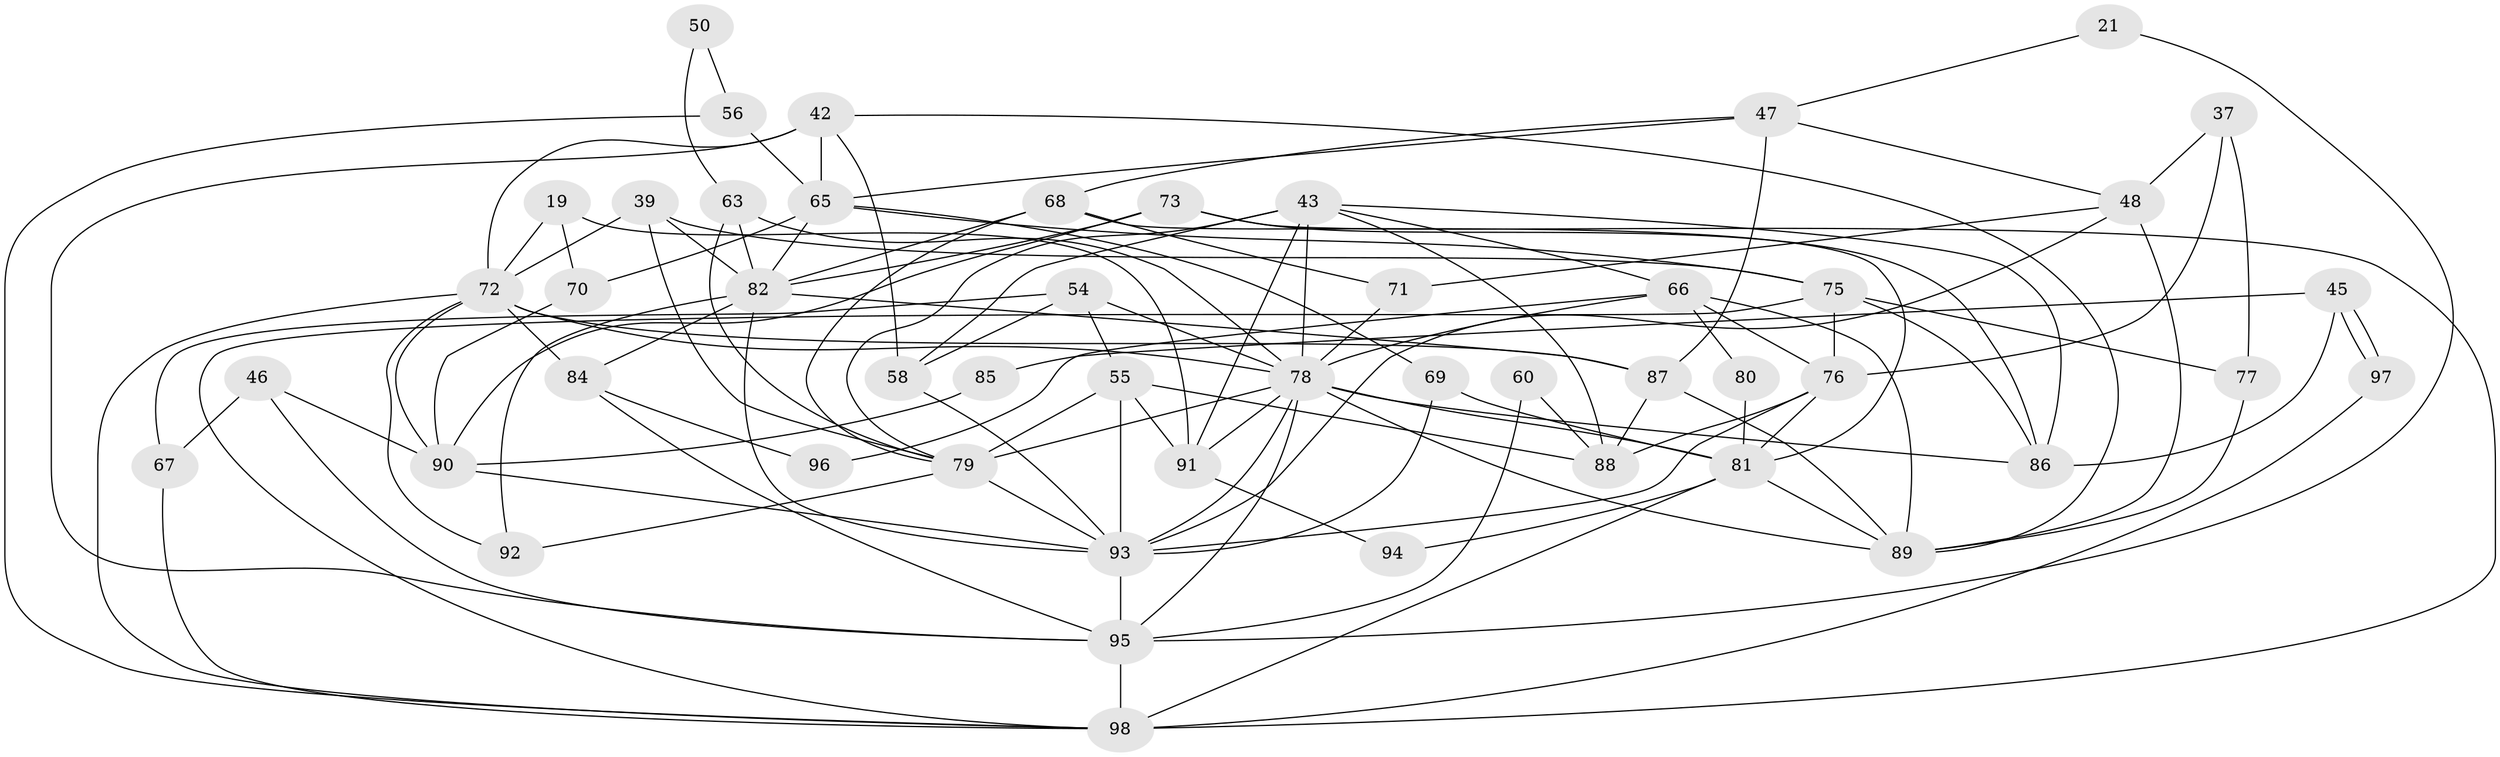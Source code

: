 // original degree distribution, {4: 0.24489795918367346, 3: 0.23469387755102042, 5: 0.21428571428571427, 6: 0.1326530612244898, 2: 0.15306122448979592, 7: 0.02040816326530612}
// Generated by graph-tools (version 1.1) at 2025/49/03/09/25 04:49:03]
// undirected, 49 vertices, 119 edges
graph export_dot {
graph [start="1"]
  node [color=gray90,style=filled];
  19;
  21;
  37;
  39;
  42;
  43 [super="+41"];
  45;
  46;
  47 [super="+18"];
  48;
  50;
  54 [super="+34"];
  55;
  56;
  58 [super="+22"];
  60;
  63;
  65 [super="+26"];
  66;
  67;
  68 [super="+29"];
  69;
  70;
  71;
  72 [super="+8+12+59"];
  73;
  75 [super="+15"];
  76 [super="+2+44"];
  77;
  78 [super="+30+74"];
  79 [super="+9+62"];
  80;
  81 [super="+31+38"];
  82 [super="+33+5+3+64"];
  84 [super="+28"];
  85;
  86;
  87 [super="+20"];
  88 [super="+17"];
  89 [super="+32"];
  90 [super="+49"];
  91;
  92;
  93 [super="+6+53"];
  94;
  95 [super="+11"];
  96;
  97;
  98 [super="+83"];
  19 -- 91;
  19 -- 70;
  19 -- 72;
  21 -- 47;
  21 -- 95;
  37 -- 48;
  37 -- 77;
  37 -- 76;
  39 -- 79;
  39 -- 75;
  39 -- 82;
  39 -- 72 [weight=2];
  42 -- 89;
  42 -- 58;
  42 -- 65;
  42 -- 72 [weight=2];
  42 -- 95;
  43 -- 58 [weight=2];
  43 -- 86;
  43 -- 66;
  43 -- 78;
  43 -- 91;
  43 -- 88;
  43 -- 79;
  45 -- 86;
  45 -- 97;
  45 -- 97;
  45 -- 85;
  46 -- 95;
  46 -- 67;
  46 -- 90;
  47 -- 65;
  47 -- 48;
  47 -- 68;
  47 -- 87;
  48 -- 71;
  48 -- 89;
  48 -- 93;
  50 -- 56;
  50 -- 63;
  54 -- 58;
  54 -- 67;
  54 -- 55;
  54 -- 78 [weight=2];
  55 -- 88;
  55 -- 91;
  55 -- 93;
  55 -- 79;
  56 -- 65;
  56 -- 98;
  58 -- 93;
  60 -- 88;
  60 -- 95;
  63 -- 82 [weight=3];
  63 -- 79;
  63 -- 78;
  65 -- 70 [weight=2];
  65 -- 69;
  65 -- 82;
  65 -- 75;
  66 -- 89;
  66 -- 80;
  66 -- 96;
  66 -- 76;
  66 -- 78;
  67 -- 98;
  68 -- 82 [weight=3];
  68 -- 71;
  68 -- 81 [weight=2];
  68 -- 79;
  69 -- 93;
  69 -- 81;
  70 -- 90;
  71 -- 78;
  72 -- 98;
  72 -- 84;
  72 -- 78 [weight=4];
  72 -- 87;
  72 -- 92;
  72 -- 90;
  73 -- 86;
  73 -- 82;
  73 -- 90;
  73 -- 98;
  75 -- 76;
  75 -- 98;
  75 -- 86;
  75 -- 77;
  76 -- 88 [weight=2];
  76 -- 81;
  76 -- 93;
  77 -- 89;
  78 -- 89 [weight=2];
  78 -- 79 [weight=3];
  78 -- 81 [weight=2];
  78 -- 95 [weight=2];
  78 -- 86;
  78 -- 91;
  78 -- 93 [weight=2];
  79 -- 93;
  79 -- 92;
  80 -- 81;
  81 -- 94;
  81 -- 98;
  81 -- 89;
  82 -- 84 [weight=3];
  82 -- 87;
  82 -- 92 [weight=2];
  82 -- 93;
  84 -- 95;
  84 -- 96;
  85 -- 90;
  87 -- 89;
  87 -- 88;
  90 -- 93 [weight=2];
  91 -- 94;
  93 -- 95;
  95 -- 98 [weight=2];
  97 -- 98;
}
